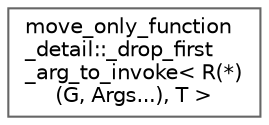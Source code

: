 digraph "类继承关系图"
{
 // LATEX_PDF_SIZE
  bgcolor="transparent";
  edge [fontname=Helvetica,fontsize=10,labelfontname=Helvetica,labelfontsize=10];
  node [fontname=Helvetica,fontsize=10,shape=box,height=0.2,width=0.4];
  rankdir="LR";
  Node0 [id="Node000000",label="move_only_function\l_detail::_drop_first\l_arg_to_invoke\< R(*)\l(G, Args...), T \>",height=0.2,width=0.4,color="grey40", fillcolor="white", style="filled",URL="$structmove__only__function__detail_1_1__drop__first__arg__to__invoke_3_01_r_07_5_08_07_g_00_01_args_8_8_8_08_00_01_t_01_4.html",tooltip=" "];
}
